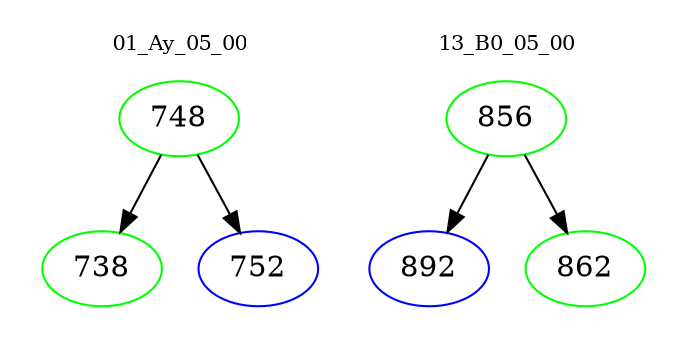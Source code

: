 digraph{
subgraph cluster_0 {
color = white
label = "01_Ay_05_00";
fontsize=10;
T0_748 [label="748", color="green"]
T0_748 -> T0_738 [color="black"]
T0_738 [label="738", color="green"]
T0_748 -> T0_752 [color="black"]
T0_752 [label="752", color="blue"]
}
subgraph cluster_1 {
color = white
label = "13_B0_05_00";
fontsize=10;
T1_856 [label="856", color="green"]
T1_856 -> T1_892 [color="black"]
T1_892 [label="892", color="blue"]
T1_856 -> T1_862 [color="black"]
T1_862 [label="862", color="green"]
}
}

